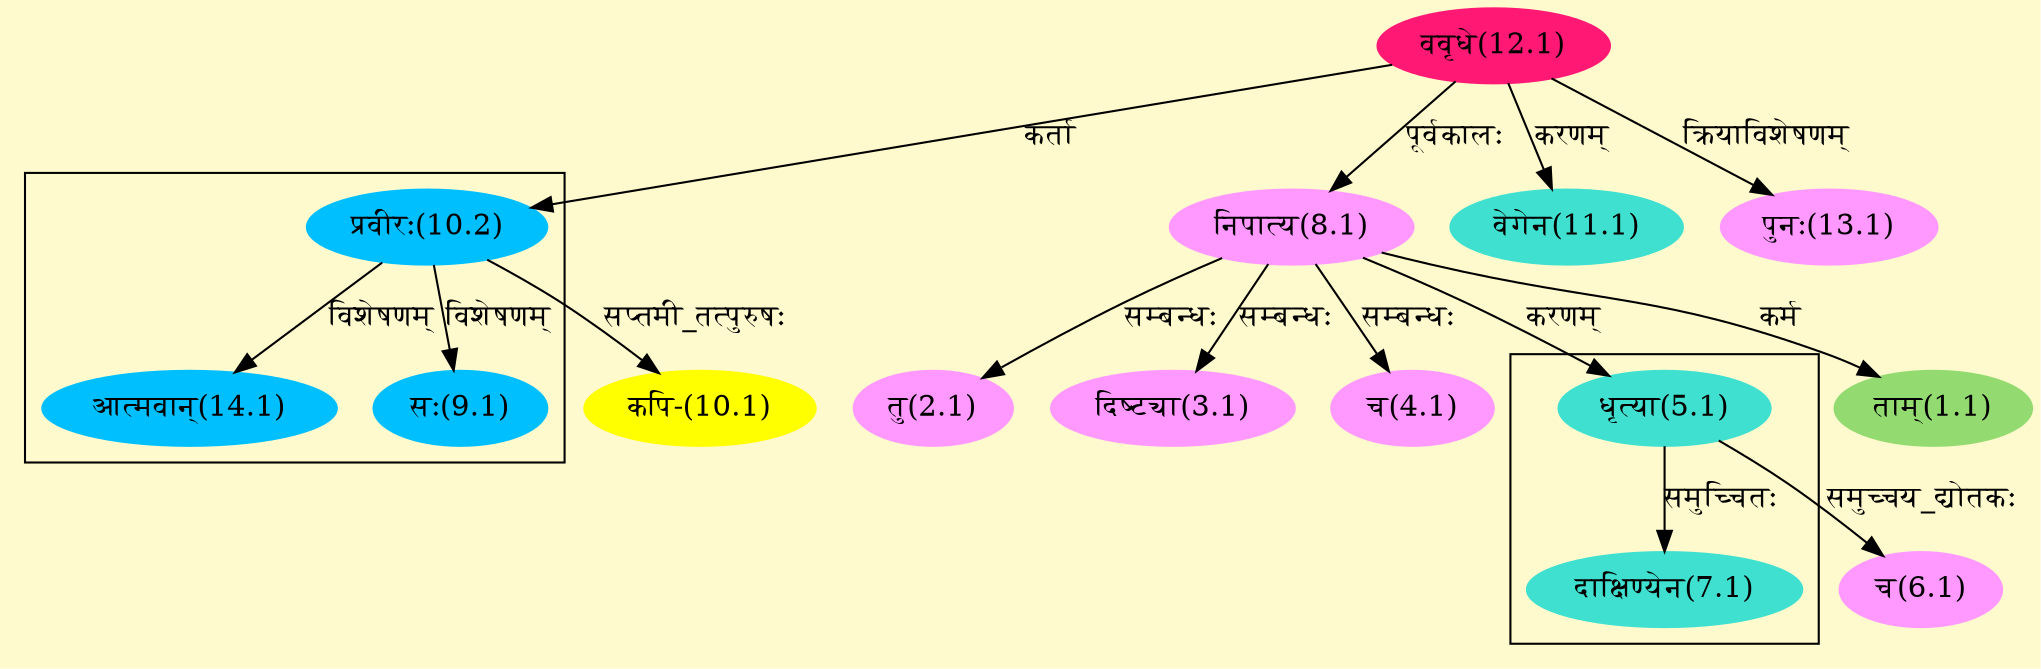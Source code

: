 digraph G{
rankdir=BT;
 compound=true;
 bgcolor="lemonchiffon1";

subgraph cluster_1{
Node7_1 [style=filled, color="#40E0D0" label = "दाक्षिण्येन(7.1)"]
Node5_1 [style=filled, color="#40E0D0" label = "धृत्या(5.1)"]

}

subgraph cluster_2{
Node9_1 [style=filled, color="#00BFFF" label = "सः(9.1)"]
Node10_2 [style=filled, color="#00BFFF" label = "प्रवीरः(10.2)"]
Node14_1 [style=filled, color="#00BFFF" label = "आत्मवान्(14.1)"]

}
Node1_1 [style=filled, color="#93DB70" label = "ताम्(1.1)"]
Node8_1 [style=filled, color="#FF99FF" label = "निपात्य(8.1)"]
Node2_1 [style=filled, color="#FF99FF" label = "तु(2.1)"]
Node3_1 [style=filled, color="#FF99FF" label = "दिष्ट्या(3.1)"]
Node4_1 [style=filled, color="#FF99FF" label = "च(4.1)"]
Node5_1 [style=filled, color="#40E0D0" label = "धृत्या(5.1)"]
Node6_1 [style=filled, color="#FF99FF" label = "च(6.1)"]
Node12_1 [style=filled, color="#FF1975" label = "ववृधे(12.1)"]
Node10_1 [style=filled, color="#FFFF00" label = "कपि-(10.1)"]
Node10_2 [style=filled, color="#00BFFF" label = "प्रवीरः(10.2)"]
Node11_1 [style=filled, color="#40E0D0" label = "वेगेन(11.1)"]
Node [style=filled, color="" label = "()"]
Node13_1 [style=filled, color="#FF99FF" label = "पुनः(13.1)"]
/* Start of Relations section */

Node1_1 -> Node8_1 [  label="कर्म"  dir="back" ]
Node2_1 -> Node8_1 [  label="सम्बन्धः"  dir="back" ]
Node3_1 -> Node8_1 [  label="सम्बन्धः"  dir="back" ]
Node4_1 -> Node8_1 [  label="सम्बन्धः"  dir="back" ]
Node5_1 -> Node8_1 [  label="करणम्"  dir="back" ]
Node6_1 -> Node5_1 [  label="समुच्चय_द्योतकः"  dir="back" ]
Node7_1 -> Node5_1 [  label="समुच्चितः"  dir="back" ]
Node8_1 -> Node12_1 [  label="पूर्वकालः"  dir="back" ]
Node9_1 -> Node10_2 [  label="विशेषणम्"  dir="back" ]
Node10_1 -> Node10_2 [  label="सप्तमी_तत्पुरुषः"  dir="back" ]
Node10_2 -> Node12_1 [  label="कर्ता"  dir="back" ]
Node11_1 -> Node12_1 [  label="करणम्"  dir="back" ]
Node13_1 -> Node12_1 [  label="क्रियाविशेषणम्"  dir="back" ]
Node14_1 -> Node10_2 [  label="विशेषणम्"  dir="back" ]
}
